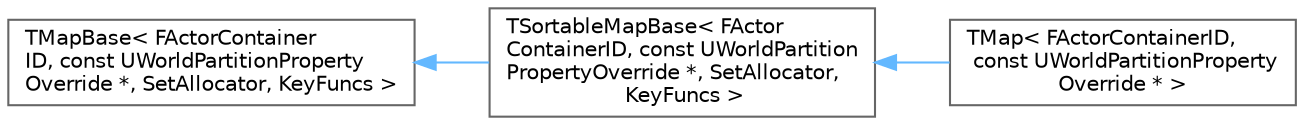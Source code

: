 digraph "Graphical Class Hierarchy"
{
 // INTERACTIVE_SVG=YES
 // LATEX_PDF_SIZE
  bgcolor="transparent";
  edge [fontname=Helvetica,fontsize=10,labelfontname=Helvetica,labelfontsize=10];
  node [fontname=Helvetica,fontsize=10,shape=box,height=0.2,width=0.4];
  rankdir="LR";
  Node0 [id="Node000000",label="TMapBase\< FActorContainer\lID, const UWorldPartitionProperty\lOverride *, SetAllocator, KeyFuncs \>",height=0.2,width=0.4,color="grey40", fillcolor="white", style="filled",URL="$d8/dad/classTMapBase.html",tooltip=" "];
  Node0 -> Node1 [id="edge6524_Node000000_Node000001",dir="back",color="steelblue1",style="solid",tooltip=" "];
  Node1 [id="Node000001",label="TSortableMapBase\< FActor\lContainerID, const UWorldPartition\lPropertyOverride *, SetAllocator,\l KeyFuncs \>",height=0.2,width=0.4,color="grey40", fillcolor="white", style="filled",URL="$de/df5/classTSortableMapBase.html",tooltip=" "];
  Node1 -> Node2 [id="edge6525_Node000001_Node000002",dir="back",color="steelblue1",style="solid",tooltip=" "];
  Node2 [id="Node000002",label="TMap\< FActorContainerID,\l const UWorldPartitionProperty\lOverride * \>",height=0.2,width=0.4,color="grey40", fillcolor="white", style="filled",URL="$d8/da9/classTMap.html",tooltip=" "];
}
